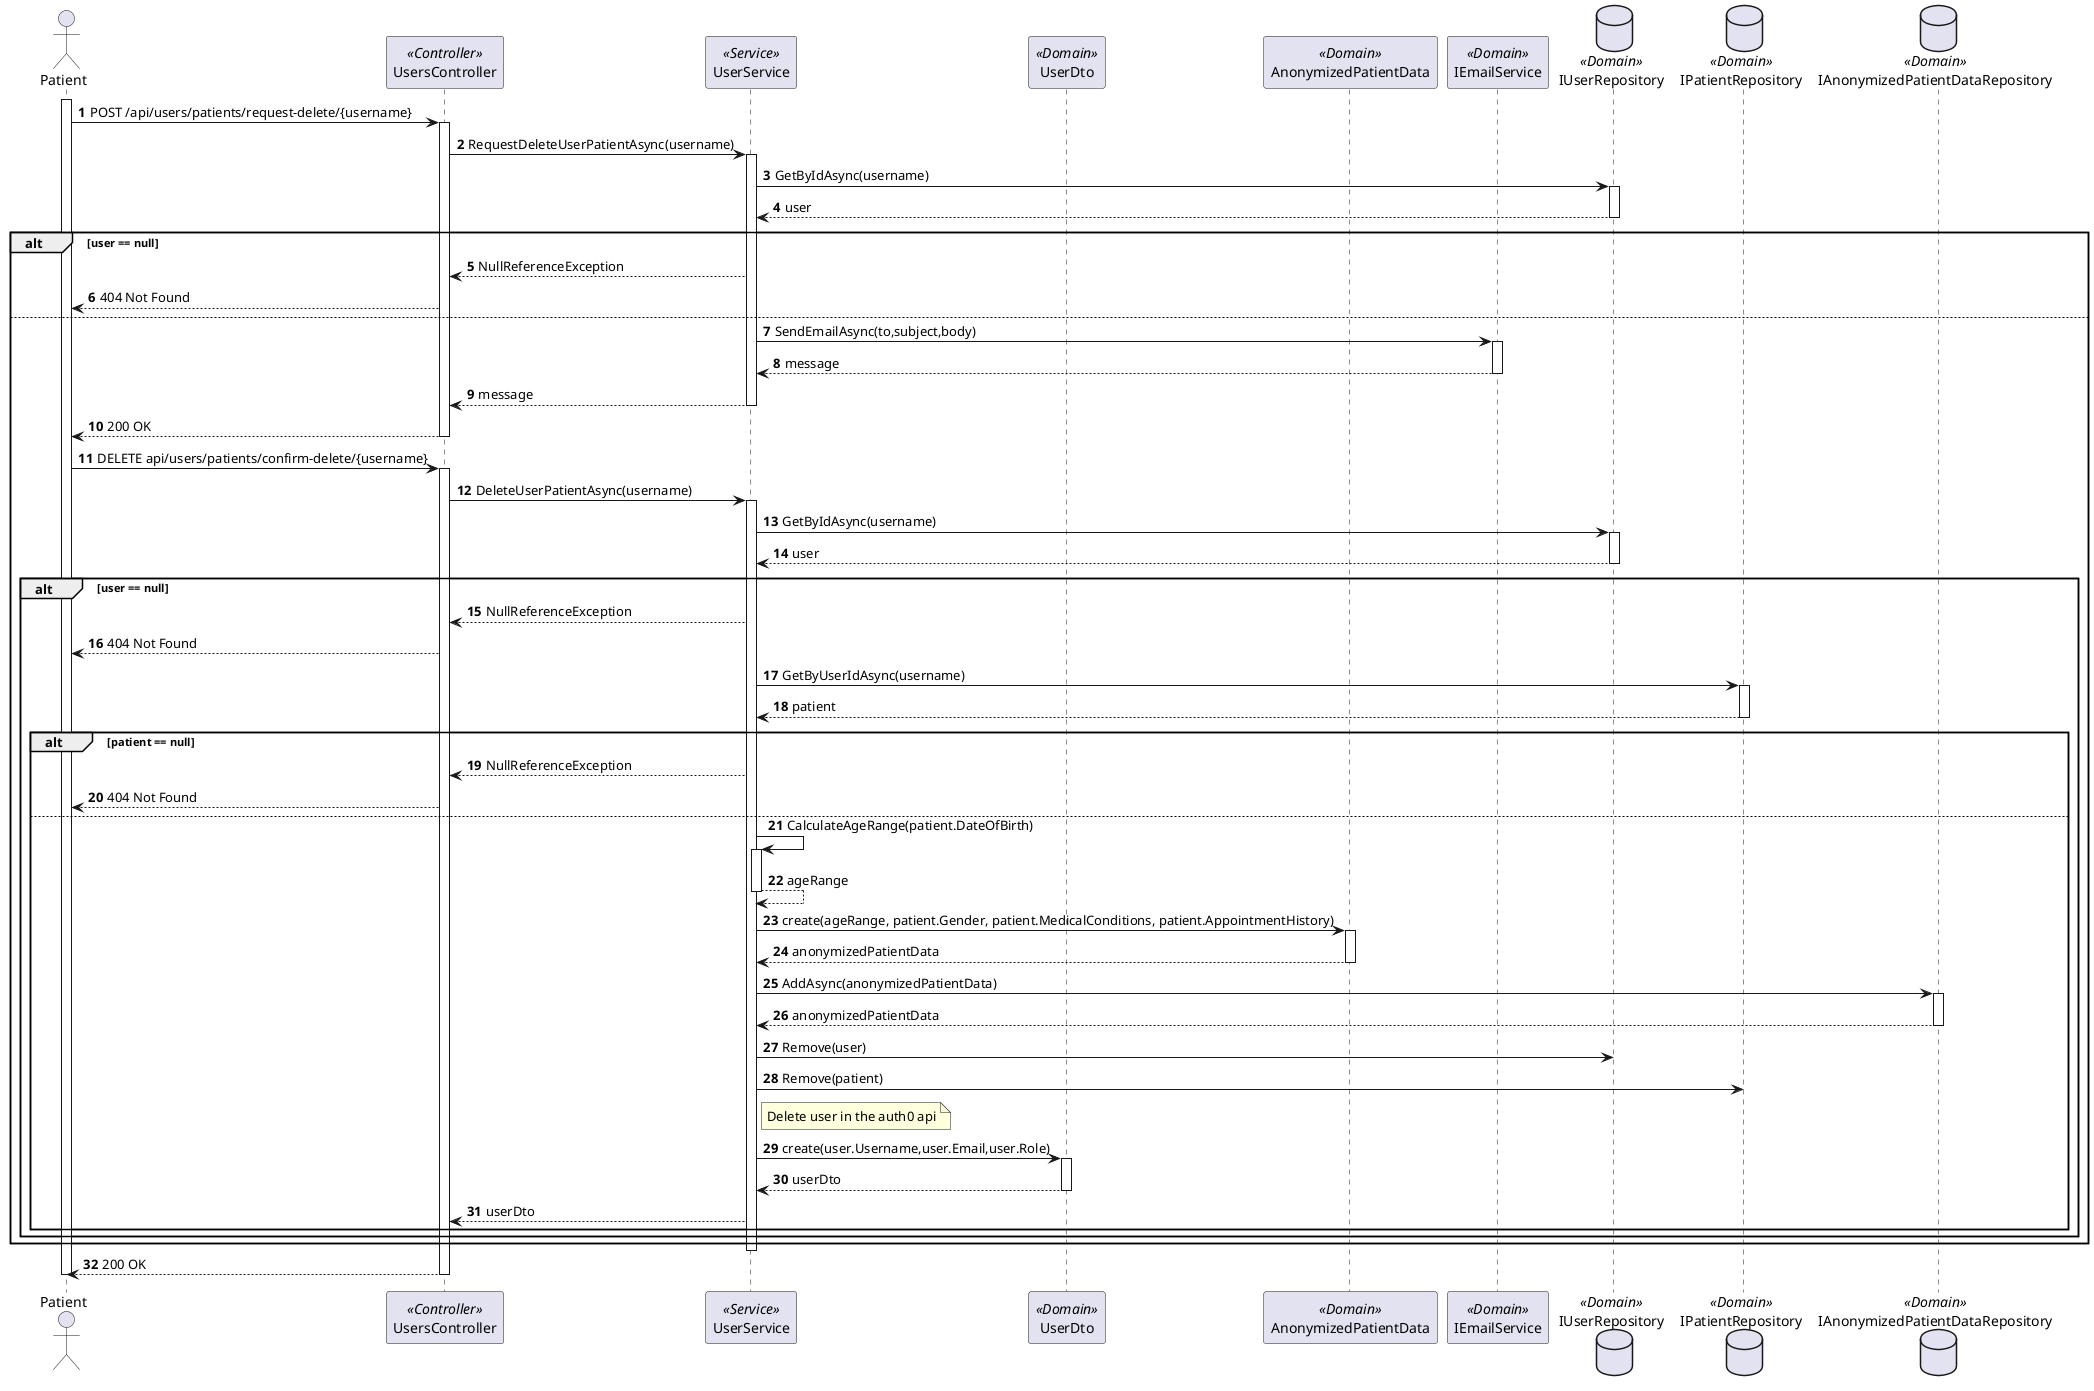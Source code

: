@startuml process-view-2
autonumber

actor "Patient" as PatientActor
participant "UsersController" as Controller <<Controller>>
participant "UserService" as Service <<Service>>
participant "UserDto" as UserDto <<Domain>>
participant "AnonymizedPatientData" as AnonymizedPatientData <<Domain>>
participant "IEmailService" as IEmailService <<Domain>>
database "IUserRepository" as UserRepository <<Domain>>
database "IPatientRepository" as PatientRepository <<Domain>>
database "IAnonymizedPatientDataRepository" as AnonymizedPatientDataRepository <<Domain>>

activate PatientActor

    PatientActor-> Controller : POST /api/users/patients/request-delete/{username}

    activate Controller 

        Controller -> Service : RequestDeleteUserPatientAsync(username)

            activate Service
            
                Service -> UserRepository : GetByIdAsync(username)

                activate UserRepository

                    UserRepository --> Service  : user

                deactivate UserRepository

                alt user == null

                    Service --> Controller : NullReferenceException

                    PatientActor <-- Controller : 404 Not Found
                else

                Service -> IEmailService : SendEmailAsync(to,subject,body)

                activate  IEmailService

                    IEmailService --> Service : message

                deactivate IEmailService

                Service --> Controller : message

            deactivate Service

        Controller --> PatientActor : 200 OK

    deactivate Controller

    PatientActor-> Controller : DELETE api/users/patients/confirm-delete/{username}

    activate Controller

        Controller -> Service : DeleteUserPatientAsync(username)

        activate Service

            Service -> UserRepository : GetByIdAsync(username)

            activate UserRepository

                UserRepository --> Service  : user

            deactivate UserRepository

            alt user == null

                Service --> Controller : NullReferenceException

                PatientActor <-- Controller : 404 Not Found

            Service -> PatientRepository : GetByUserIdAsync(username)

            activate PatientRepository

                PatientRepository --> Service : patient

            deactivate PatientRepository

            alt patient == null 

                Service --> Controller : NullReferenceException

                PatientActor <-- Controller : 404 Not Found

            else

                Service  -> Service : CalculateAgeRange(patient.DateOfBirth)

                activate Service

                    Service --> Service : ageRange
                
                deactivate Service

                Service -> AnonymizedPatientData : create(ageRange, patient.Gender, patient.MedicalConditions, patient.AppointmentHistory)

                activate AnonymizedPatientData

                    AnonymizedPatientData --> Service :  anonymizedPatientData

                deactivate AnonymizedPatientData

                Service -> AnonymizedPatientDataRepository : AddAsync(anonymizedPatientData)

                activate  AnonymizedPatientDataRepository

                    AnonymizedPatientDataRepository --> Service: anonymizedPatientData

                deactivate AnonymizedPatientDataRepository

                Service  -> UserRepository : Remove(user)

                Service -> PatientRepository : Remove(patient)

                Note  right of Service: Delete user in the auth0 api

                Service -> UserDto : create(user.Username,user.Email,user.Role)

                activate UserDto

                    UserDto --> Service : userDto

                deactivate UserDto

                Service --> Controller : userDto
            end
            end
            end

        deactivate Service

        PatientActor <-- Controller : 200 OK

    deactivate Controller

deactivate PatientActor


@enduml